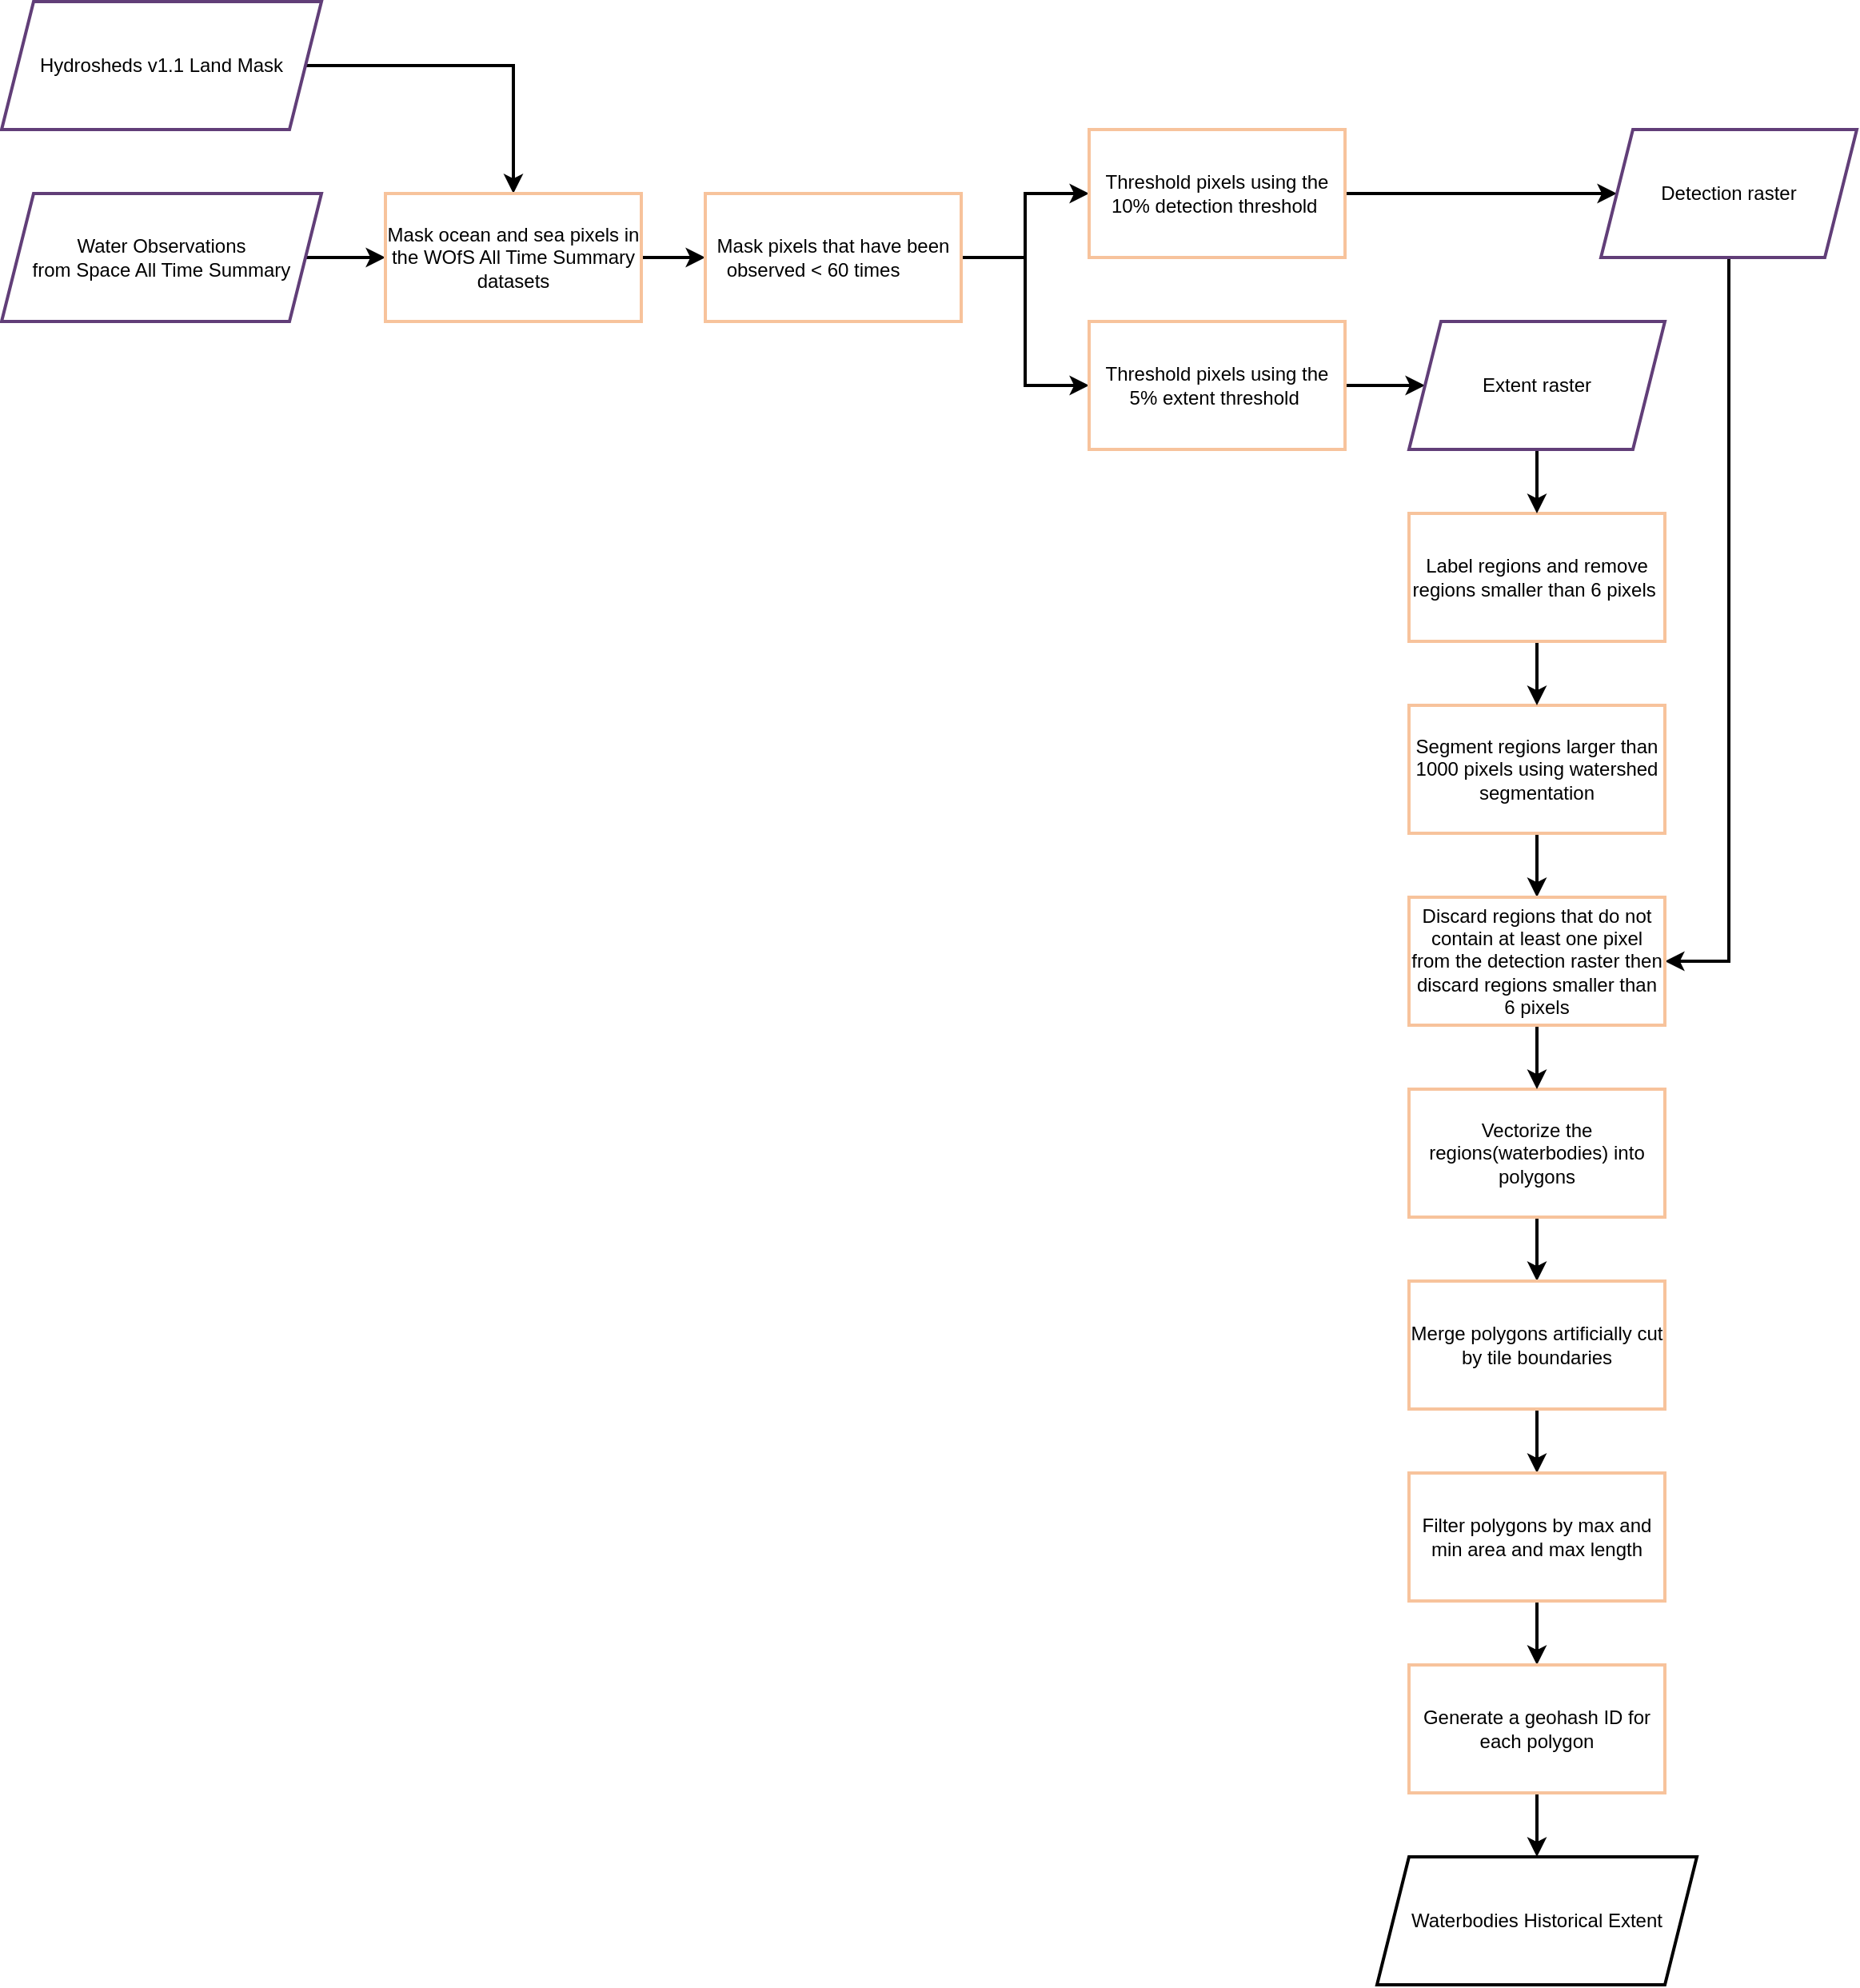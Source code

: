 <mxfile version="24.4.0" type="device">
  <diagram name="Page-1" id="GoKTBUcGqhX7uf0elc14">
    <mxGraphModel dx="4947" dy="3486" grid="1" gridSize="10" guides="1" tooltips="1" connect="1" arrows="1" fold="1" page="1" pageScale="1" pageWidth="850" pageHeight="1100" math="0" shadow="0">
      <root>
        <mxCell id="0" />
        <mxCell id="1" parent="0" />
        <mxCell id="vs8HGTL2HAozDXYzmL2D-1" value="Waterbodies Historical Extent" style="shape=parallelogram;perimeter=parallelogramPerimeter;whiteSpace=wrap;html=1;fixedSize=1;strokeWidth=2;" vertex="1" parent="1">
          <mxGeometry x="660" y="280" width="200" height="80" as="geometry" />
        </mxCell>
        <mxCell id="vs8HGTL2HAozDXYzmL2D-51" style="edgeStyle=orthogonalEdgeStyle;rounded=0;orthogonalLoop=1;jettySize=auto;html=1;entryX=0;entryY=0.5;entryDx=0;entryDy=0;fontFamily=Helvetica;fontSize=11;fontColor=default;strokeColor=default;strokeWidth=2;align=center;verticalAlign=middle;labelBackgroundColor=default;endArrow=classic;" edge="1" parent="1" source="vs8HGTL2HAozDXYzmL2D-2" target="vs8HGTL2HAozDXYzmL2D-5">
          <mxGeometry relative="1" as="geometry" />
        </mxCell>
        <mxCell id="vs8HGTL2HAozDXYzmL2D-2" value="Water Observations&lt;div&gt;from Space All Time Summary&lt;/div&gt;" style="shape=parallelogram;perimeter=parallelogramPerimeter;whiteSpace=wrap;html=1;fixedSize=1;strokeWidth=2;strokeColor=#613E78;" vertex="1" parent="1">
          <mxGeometry x="-200" y="-760" width="200" height="80" as="geometry" />
        </mxCell>
        <mxCell id="vs8HGTL2HAozDXYzmL2D-50" style="edgeStyle=orthogonalEdgeStyle;rounded=0;orthogonalLoop=1;jettySize=auto;html=1;fontFamily=Helvetica;fontSize=11;fontColor=default;strokeColor=default;strokeWidth=2;align=center;verticalAlign=middle;labelBackgroundColor=default;endArrow=classic;" edge="1" parent="1" source="vs8HGTL2HAozDXYzmL2D-3" target="vs8HGTL2HAozDXYzmL2D-5">
          <mxGeometry relative="1" as="geometry" />
        </mxCell>
        <mxCell id="vs8HGTL2HAozDXYzmL2D-3" value="Hydrosheds v1.1 Land Mask" style="shape=parallelogram;perimeter=parallelogramPerimeter;whiteSpace=wrap;html=1;fixedSize=1;strokeWidth=2;strokeColor=#613E78;" vertex="1" parent="1">
          <mxGeometry x="-200" y="-880" width="200" height="80" as="geometry" />
        </mxCell>
        <mxCell id="vs8HGTL2HAozDXYzmL2D-23" value="" style="edgeStyle=orthogonalEdgeStyle;rounded=0;orthogonalLoop=1;jettySize=auto;html=1;strokeWidth=2;" edge="1" parent="1" source="vs8HGTL2HAozDXYzmL2D-5" target="vs8HGTL2HAozDXYzmL2D-6">
          <mxGeometry relative="1" as="geometry" />
        </mxCell>
        <mxCell id="vs8HGTL2HAozDXYzmL2D-5" value="Mask ocean and sea pixels in the WOfS All Time Summary datasets" style="rounded=0;whiteSpace=wrap;html=1;strokeWidth=2;strokeColor=#F7C39C;" vertex="1" parent="1">
          <mxGeometry x="40" y="-760" width="160" height="80" as="geometry" />
        </mxCell>
        <mxCell id="vs8HGTL2HAozDXYzmL2D-27" style="edgeStyle=orthogonalEdgeStyle;rounded=0;orthogonalLoop=1;jettySize=auto;html=1;entryX=0;entryY=0.5;entryDx=0;entryDy=0;strokeWidth=2;" edge="1" parent="1" source="vs8HGTL2HAozDXYzmL2D-6" target="vs8HGTL2HAozDXYzmL2D-8">
          <mxGeometry relative="1" as="geometry" />
        </mxCell>
        <mxCell id="vs8HGTL2HAozDXYzmL2D-54" style="edgeStyle=orthogonalEdgeStyle;rounded=0;orthogonalLoop=1;jettySize=auto;html=1;entryX=0;entryY=0.5;entryDx=0;entryDy=0;fontFamily=Helvetica;fontSize=11;fontColor=default;strokeColor=default;strokeWidth=2;align=center;verticalAlign=middle;labelBackgroundColor=default;endArrow=classic;" edge="1" parent="1" source="vs8HGTL2HAozDXYzmL2D-6" target="vs8HGTL2HAozDXYzmL2D-21">
          <mxGeometry relative="1" as="geometry" />
        </mxCell>
        <mxCell id="vs8HGTL2HAozDXYzmL2D-6" value="&lt;div&gt;Mask pixels that have been observed &amp;lt; 60 times&amp;nbsp;&lt;span style=&quot;white-space: pre;&quot;&gt;&#x9;&lt;/span&gt;&lt;/div&gt;" style="rounded=0;whiteSpace=wrap;html=1;strokeWidth=2;strokeColor=#F7C39C;" vertex="1" parent="1">
          <mxGeometry x="240" y="-760" width="160" height="80" as="geometry" />
        </mxCell>
        <mxCell id="vs8HGTL2HAozDXYzmL2D-31" value="" style="edgeStyle=orthogonalEdgeStyle;rounded=0;orthogonalLoop=1;jettySize=auto;html=1;strokeWidth=2;" edge="1" parent="1" source="vs8HGTL2HAozDXYzmL2D-8" target="vs8HGTL2HAozDXYzmL2D-30">
          <mxGeometry relative="1" as="geometry" />
        </mxCell>
        <mxCell id="vs8HGTL2HAozDXYzmL2D-8" value="Threshold pixels using the 10%&amp;nbsp;detection threshold&amp;nbsp;" style="rounded=0;whiteSpace=wrap;html=1;strokeWidth=2;strokeColor=#F7C39C;align=center;verticalAlign=middle;fontFamily=Helvetica;fontSize=12;fontColor=default;fillColor=default;" vertex="1" parent="1">
          <mxGeometry x="480" y="-800" width="160" height="80" as="geometry" />
        </mxCell>
        <mxCell id="vs8HGTL2HAozDXYzmL2D-46" value="" style="edgeStyle=orthogonalEdgeStyle;rounded=0;orthogonalLoop=1;jettySize=auto;html=1;strokeWidth=2;" edge="1" parent="1" source="vs8HGTL2HAozDXYzmL2D-9" target="vs8HGTL2HAozDXYzmL2D-10">
          <mxGeometry relative="1" as="geometry" />
        </mxCell>
        <mxCell id="vs8HGTL2HAozDXYzmL2D-9" value="Vectorize the regions(waterbodies) into polygons" style="rounded=0;whiteSpace=wrap;html=1;strokeWidth=2;strokeColor=#F7C39C;" vertex="1" parent="1">
          <mxGeometry x="680" y="-200" width="160" height="80" as="geometry" />
        </mxCell>
        <mxCell id="vs8HGTL2HAozDXYzmL2D-47" value="" style="edgeStyle=orthogonalEdgeStyle;rounded=0;orthogonalLoop=1;jettySize=auto;html=1;strokeWidth=2;" edge="1" parent="1" source="vs8HGTL2HAozDXYzmL2D-10" target="vs8HGTL2HAozDXYzmL2D-11">
          <mxGeometry relative="1" as="geometry" />
        </mxCell>
        <mxCell id="vs8HGTL2HAozDXYzmL2D-10" value="Merge polygons artificially cut by tile boundaries" style="rounded=0;whiteSpace=wrap;html=1;strokeWidth=2;strokeColor=#F7C39C;" vertex="1" parent="1">
          <mxGeometry x="680" y="-80" width="160" height="80" as="geometry" />
        </mxCell>
        <mxCell id="vs8HGTL2HAozDXYzmL2D-48" value="" style="edgeStyle=orthogonalEdgeStyle;rounded=0;orthogonalLoop=1;jettySize=auto;html=1;strokeWidth=2;" edge="1" parent="1" source="vs8HGTL2HAozDXYzmL2D-11" target="vs8HGTL2HAozDXYzmL2D-13">
          <mxGeometry relative="1" as="geometry" />
        </mxCell>
        <mxCell id="vs8HGTL2HAozDXYzmL2D-11" value="Filter polygons by max and min area and max length" style="rounded=0;whiteSpace=wrap;html=1;strokeWidth=2;strokeColor=#F7C39C;" vertex="1" parent="1">
          <mxGeometry x="680" y="40" width="160" height="80" as="geometry" />
        </mxCell>
        <mxCell id="vs8HGTL2HAozDXYzmL2D-49" value="" style="edgeStyle=orthogonalEdgeStyle;rounded=0;orthogonalLoop=1;jettySize=auto;html=1;strokeWidth=2;" edge="1" parent="1" source="vs8HGTL2HAozDXYzmL2D-13" target="vs8HGTL2HAozDXYzmL2D-1">
          <mxGeometry relative="1" as="geometry" />
        </mxCell>
        <mxCell id="vs8HGTL2HAozDXYzmL2D-13" value="Generate a geohash ID for each polygon" style="rounded=0;whiteSpace=wrap;html=1;strokeWidth=2;strokeColor=#F7C39C;" vertex="1" parent="1">
          <mxGeometry x="680" y="160" width="160" height="80" as="geometry" />
        </mxCell>
        <mxCell id="vs8HGTL2HAozDXYzmL2D-34" value="" style="edgeStyle=orthogonalEdgeStyle;rounded=0;orthogonalLoop=1;jettySize=auto;html=1;strokeWidth=2;" edge="1" parent="1" source="vs8HGTL2HAozDXYzmL2D-21" target="vs8HGTL2HAozDXYzmL2D-33">
          <mxGeometry relative="1" as="geometry" />
        </mxCell>
        <mxCell id="vs8HGTL2HAozDXYzmL2D-21" value="Threshold pixels using the 5%&amp;nbsp;extent threshold&amp;nbsp;" style="rounded=0;whiteSpace=wrap;html=1;strokeWidth=2;strokeColor=#F7C39C;" vertex="1" parent="1">
          <mxGeometry x="480" y="-680" width="160" height="80" as="geometry" />
        </mxCell>
        <mxCell id="vs8HGTL2HAozDXYzmL2D-37" value="" style="edgeStyle=orthogonalEdgeStyle;rounded=0;orthogonalLoop=1;jettySize=auto;html=1;strokeWidth=2;" edge="1" parent="1" source="vs8HGTL2HAozDXYzmL2D-22" target="vs8HGTL2HAozDXYzmL2D-36">
          <mxGeometry relative="1" as="geometry" />
        </mxCell>
        <mxCell id="vs8HGTL2HAozDXYzmL2D-22" value="Segment regions larger than 1000 pixels using watershed segmentation" style="rounded=0;whiteSpace=wrap;html=1;strokeWidth=2;strokeColor=#F7C39C;" vertex="1" parent="1">
          <mxGeometry x="680" y="-440" width="160" height="80" as="geometry" />
        </mxCell>
        <mxCell id="vs8HGTL2HAozDXYzmL2D-26" value="" style="edgeStyle=orthogonalEdgeStyle;rounded=0;orthogonalLoop=1;jettySize=auto;html=1;strokeWidth=2;" edge="1" parent="1" source="vs8HGTL2HAozDXYzmL2D-24" target="vs8HGTL2HAozDXYzmL2D-22">
          <mxGeometry relative="1" as="geometry" />
        </mxCell>
        <mxCell id="vs8HGTL2HAozDXYzmL2D-24" value="Label regions and remove regions smaller than 6 pixels&amp;nbsp;" style="rounded=0;whiteSpace=wrap;html=1;strokeWidth=2;strokeColor=#F7C39C;" vertex="1" parent="1">
          <mxGeometry x="680" y="-560" width="160" height="80" as="geometry" />
        </mxCell>
        <mxCell id="vs8HGTL2HAozDXYzmL2D-55" style="edgeStyle=orthogonalEdgeStyle;rounded=0;orthogonalLoop=1;jettySize=auto;html=1;entryX=1;entryY=0.5;entryDx=0;entryDy=0;fontFamily=Helvetica;fontSize=11;fontColor=default;strokeColor=default;strokeWidth=2;align=center;verticalAlign=middle;labelBackgroundColor=default;endArrow=classic;exitX=0.5;exitY=1;exitDx=0;exitDy=0;" edge="1" parent="1" source="vs8HGTL2HAozDXYzmL2D-30" target="vs8HGTL2HAozDXYzmL2D-36">
          <mxGeometry relative="1" as="geometry" />
        </mxCell>
        <mxCell id="vs8HGTL2HAozDXYzmL2D-30" value="Detection raster" style="shape=parallelogram;perimeter=parallelogramPerimeter;whiteSpace=wrap;html=1;fixedSize=1;strokeWidth=2;strokeColor=#613E78;" vertex="1" parent="1">
          <mxGeometry x="800" y="-800" width="160" height="80" as="geometry" />
        </mxCell>
        <mxCell id="vs8HGTL2HAozDXYzmL2D-35" value="" style="edgeStyle=orthogonalEdgeStyle;rounded=0;orthogonalLoop=1;jettySize=auto;html=1;strokeWidth=2;" edge="1" parent="1" source="vs8HGTL2HAozDXYzmL2D-33" target="vs8HGTL2HAozDXYzmL2D-24">
          <mxGeometry relative="1" as="geometry" />
        </mxCell>
        <mxCell id="vs8HGTL2HAozDXYzmL2D-33" value="Extent raster" style="shape=parallelogram;perimeter=parallelogramPerimeter;whiteSpace=wrap;html=1;fixedSize=1;strokeWidth=2;strokeColor=#613E78;" vertex="1" parent="1">
          <mxGeometry x="680" y="-680" width="160" height="80" as="geometry" />
        </mxCell>
        <mxCell id="vs8HGTL2HAozDXYzmL2D-45" value="" style="edgeStyle=orthogonalEdgeStyle;rounded=0;orthogonalLoop=1;jettySize=auto;html=1;strokeWidth=2;" edge="1" parent="1" source="vs8HGTL2HAozDXYzmL2D-36" target="vs8HGTL2HAozDXYzmL2D-9">
          <mxGeometry relative="1" as="geometry" />
        </mxCell>
        <mxCell id="vs8HGTL2HAozDXYzmL2D-36" value="Discard regions that do not contain at least one pixel from the detection raster then discard regions smaller than 6 pixels" style="rounded=0;whiteSpace=wrap;html=1;strokeWidth=2;strokeColor=#F7C39C;" vertex="1" parent="1">
          <mxGeometry x="680" y="-320" width="160" height="80" as="geometry" />
        </mxCell>
      </root>
    </mxGraphModel>
  </diagram>
</mxfile>
